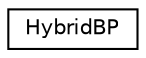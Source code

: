 digraph G
{
  edge [fontname="Helvetica",fontsize="10",labelfontname="Helvetica",labelfontsize="10"];
  node [fontname="Helvetica",fontsize="10",shape=record];
  rankdir=LR;
  Node1 [label="HybridBP",height=0.2,width=0.4,color="black", fillcolor="white", style="filled",URL="$classHybridBP.html"];
}
